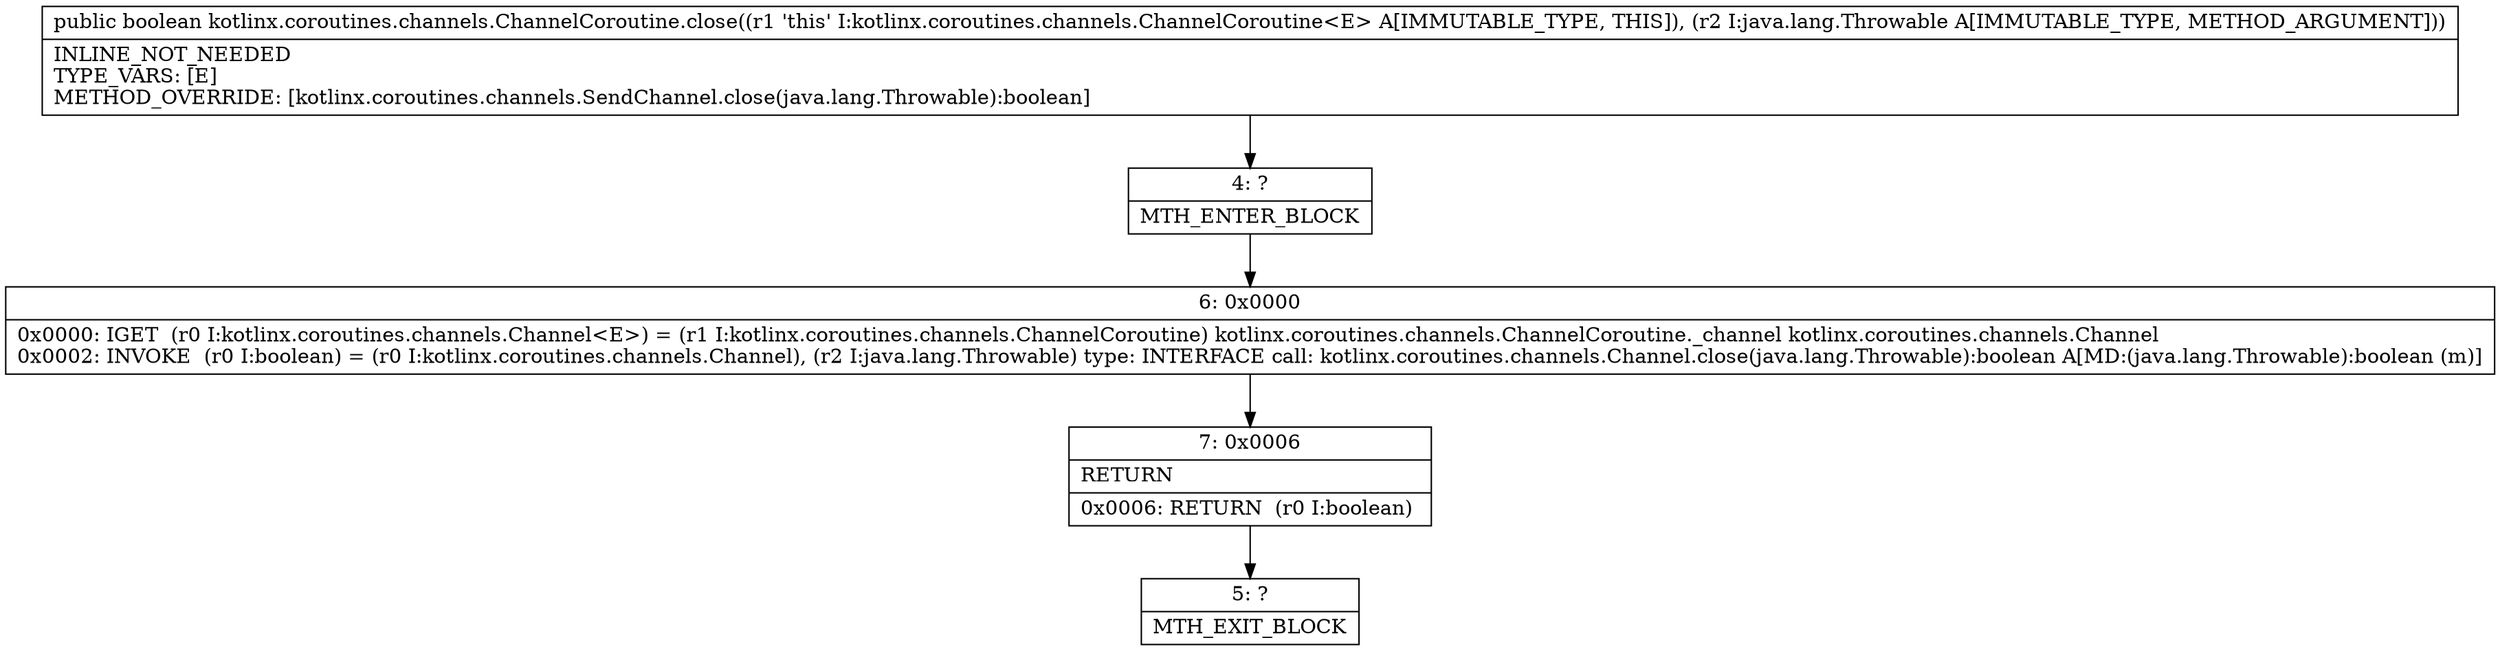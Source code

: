 digraph "CFG forkotlinx.coroutines.channels.ChannelCoroutine.close(Ljava\/lang\/Throwable;)Z" {
Node_4 [shape=record,label="{4\:\ ?|MTH_ENTER_BLOCK\l}"];
Node_6 [shape=record,label="{6\:\ 0x0000|0x0000: IGET  (r0 I:kotlinx.coroutines.channels.Channel\<E\>) = (r1 I:kotlinx.coroutines.channels.ChannelCoroutine) kotlinx.coroutines.channels.ChannelCoroutine._channel kotlinx.coroutines.channels.Channel \l0x0002: INVOKE  (r0 I:boolean) = (r0 I:kotlinx.coroutines.channels.Channel), (r2 I:java.lang.Throwable) type: INTERFACE call: kotlinx.coroutines.channels.Channel.close(java.lang.Throwable):boolean A[MD:(java.lang.Throwable):boolean (m)]\l}"];
Node_7 [shape=record,label="{7\:\ 0x0006|RETURN\l|0x0006: RETURN  (r0 I:boolean) \l}"];
Node_5 [shape=record,label="{5\:\ ?|MTH_EXIT_BLOCK\l}"];
MethodNode[shape=record,label="{public boolean kotlinx.coroutines.channels.ChannelCoroutine.close((r1 'this' I:kotlinx.coroutines.channels.ChannelCoroutine\<E\> A[IMMUTABLE_TYPE, THIS]), (r2 I:java.lang.Throwable A[IMMUTABLE_TYPE, METHOD_ARGUMENT]))  | INLINE_NOT_NEEDED\lTYPE_VARS: [E]\lMETHOD_OVERRIDE: [kotlinx.coroutines.channels.SendChannel.close(java.lang.Throwable):boolean]\l}"];
MethodNode -> Node_4;Node_4 -> Node_6;
Node_6 -> Node_7;
Node_7 -> Node_5;
}

